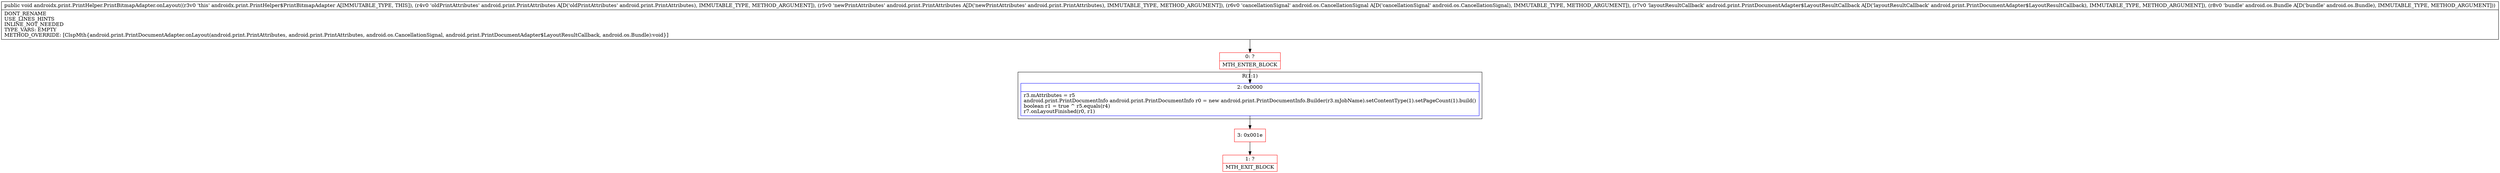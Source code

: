 digraph "CFG forandroidx.print.PrintHelper.PrintBitmapAdapter.onLayout(Landroid\/print\/PrintAttributes;Landroid\/print\/PrintAttributes;Landroid\/os\/CancellationSignal;Landroid\/print\/PrintDocumentAdapter$LayoutResultCallback;Landroid\/os\/Bundle;)V" {
subgraph cluster_Region_1668556682 {
label = "R(1:1)";
node [shape=record,color=blue];
Node_2 [shape=record,label="{2\:\ 0x0000|r3.mAttributes = r5\landroid.print.PrintDocumentInfo android.print.PrintDocumentInfo r0 = new android.print.PrintDocumentInfo.Builder(r3.mJobName).setContentType(1).setPageCount(1).build()\lboolean r1 = true ^ r5.equals(r4)\lr7.onLayoutFinished(r0, r1)\l}"];
}
Node_0 [shape=record,color=red,label="{0\:\ ?|MTH_ENTER_BLOCK\l}"];
Node_3 [shape=record,color=red,label="{3\:\ 0x001e}"];
Node_1 [shape=record,color=red,label="{1\:\ ?|MTH_EXIT_BLOCK\l}"];
MethodNode[shape=record,label="{public void androidx.print.PrintHelper.PrintBitmapAdapter.onLayout((r3v0 'this' androidx.print.PrintHelper$PrintBitmapAdapter A[IMMUTABLE_TYPE, THIS]), (r4v0 'oldPrintAttributes' android.print.PrintAttributes A[D('oldPrintAttributes' android.print.PrintAttributes), IMMUTABLE_TYPE, METHOD_ARGUMENT]), (r5v0 'newPrintAttributes' android.print.PrintAttributes A[D('newPrintAttributes' android.print.PrintAttributes), IMMUTABLE_TYPE, METHOD_ARGUMENT]), (r6v0 'cancellationSignal' android.os.CancellationSignal A[D('cancellationSignal' android.os.CancellationSignal), IMMUTABLE_TYPE, METHOD_ARGUMENT]), (r7v0 'layoutResultCallback' android.print.PrintDocumentAdapter$LayoutResultCallback A[D('layoutResultCallback' android.print.PrintDocumentAdapter$LayoutResultCallback), IMMUTABLE_TYPE, METHOD_ARGUMENT]), (r8v0 'bundle' android.os.Bundle A[D('bundle' android.os.Bundle), IMMUTABLE_TYPE, METHOD_ARGUMENT]))  | DONT_RENAME\lUSE_LINES_HINTS\lINLINE_NOT_NEEDED\lTYPE_VARS: EMPTY\lMETHOD_OVERRIDE: [ClspMth\{android.print.PrintDocumentAdapter.onLayout(android.print.PrintAttributes, android.print.PrintAttributes, android.os.CancellationSignal, android.print.PrintDocumentAdapter$LayoutResultCallback, android.os.Bundle):void\}]\l}"];
MethodNode -> Node_0;Node_2 -> Node_3;
Node_0 -> Node_2;
Node_3 -> Node_1;
}

